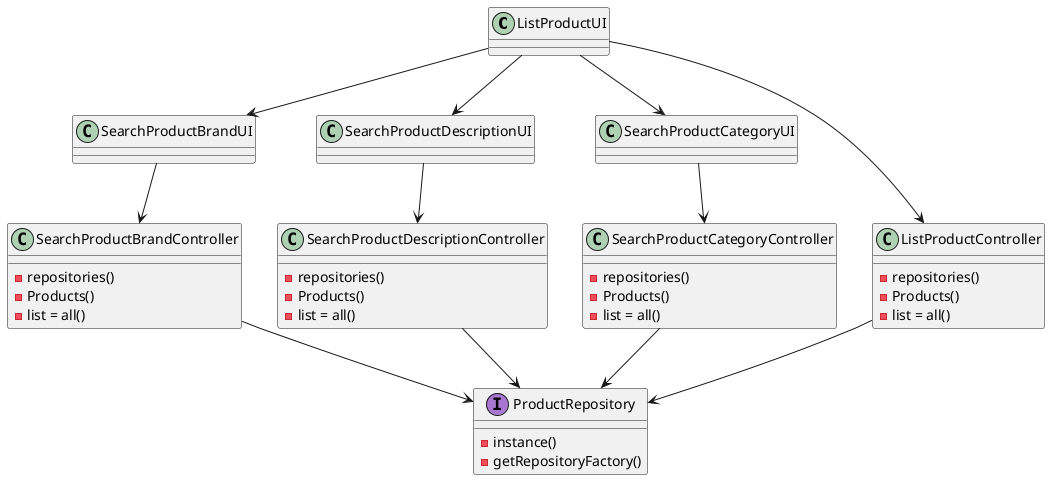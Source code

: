 @startuml
'https://plantuml.com/sequence-diagram

class ListProductUI
class SearchProductBrandUI
class SearchProductDescriptionUI
class SearchProductCategoryUI
class ListProductController
class SearchProductBrandController
class SearchProductDescriptionController
class SearchProductCategoryController
class ProductRepository << (I,a777d1) >>

class ListProductController{
    - repositories()
    - Products()
    - list = all()
}

class SearchProductBrandController{
    - repositories()
    - Products()
    - list = all()
}

class SearchProductDescriptionController{
    - repositories()
    - Products()
    - list = all()
}

class SearchProductCategoryController{
    - repositories()
    - Products()
    - list = all()
}

class ProductRepository {
    - instance()
    - getRepositoryFactory()
}


ListProductUI --> ListProductController
ListProductUI --> SearchProductBrandUI 
ListProductUI --> SearchProductDescriptionUI 
ListProductUI --> SearchProductCategoryUI 
SearchProductBrandUI --> SearchProductBrandController 
SearchProductDescriptionUI --> SearchProductDescriptionController 
SearchProductCategoryUI --> SearchProductCategoryController 
ListProductController --> ProductRepository
SearchProductBrandController --> ProductRepository
SearchProductDescriptionController --> ProductRepository
SearchProductCategoryController --> ProductRepository
@enduml